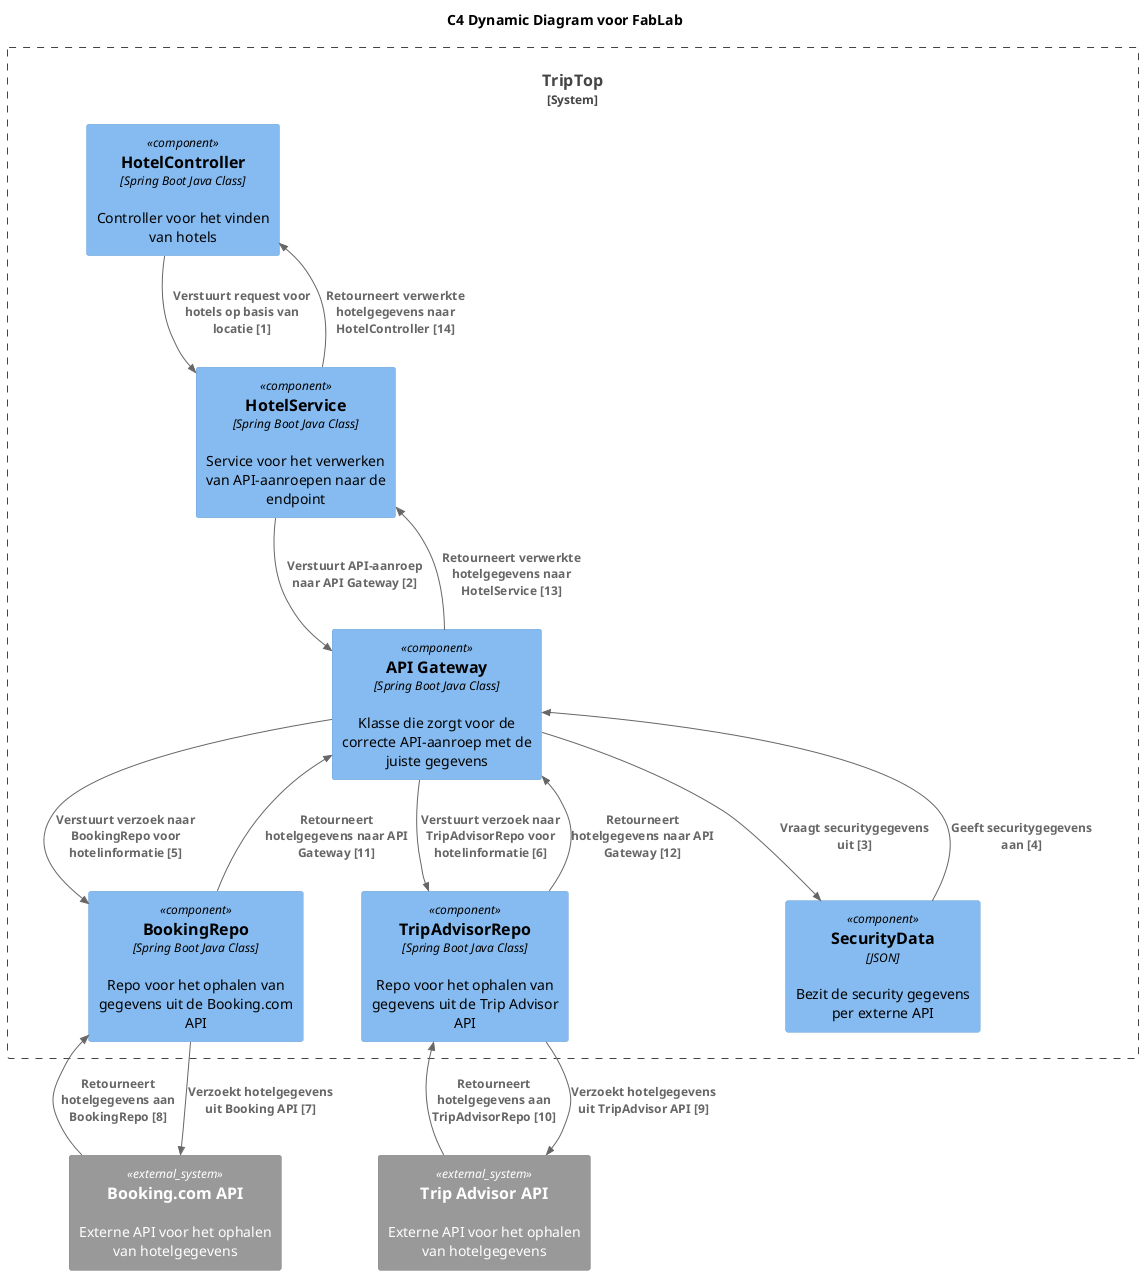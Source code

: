 @startuml
!include <C4/C4_Component>

title C4 Dynamic Diagram voor FabLab

System_Boundary(triptop_core, "TripTop") {

Component(HotelController, "HotelController", "Spring Boot Java Class", "Controller voor het vinden van hotels")
Component(HotelService, "HotelService", "Spring Boot Java Class", "Service voor het verwerken van API-aanroepen naar de endpoint")
Component(API_Gateway, "API Gateway", "Spring Boot Java Class", "Klasse die zorgt voor de correcte API-aanroep met de juiste gegevens")
Component(BookingRepo, "BookingRepo", "Spring Boot Java Class", "Repo voor het ophalen van gegevens uit de Booking.com API")
Component(TripAdvisorRepo, "TripAdvisorRepo", "Spring Boot Java Class", "Repo voor het ophalen van gegevens uit de Trip Advisor API")
Component(SecurityData, "SecurityData", "JSON", "Bezit de security gegevens per externe API")
}

System_Ext(Booking, "Booking.com API", "Externe API voor het ophalen van hotelgegevens")
System_Ext(TripAdvisor, "Trip Advisor API", "Externe API voor het ophalen van hotelgegevens")

Rel("HotelController", "HotelService", "Verstuurt request voor hotels op basis van locatie [1]")
Rel("HotelService", "API_Gateway", "Verstuurt API-aanroep naar API Gateway [2]")
Rel("API_Gateway", "SecurityData", "Vraagt securitygegevens uit [3]")
Rel("SecurityData", "API_Gateway", "Geeft securitygegevens aan [4]")
Rel("API_Gateway", "BookingRepo", "Verstuurt verzoek naar BookingRepo voor hotelinformatie [5]")
Rel("API_Gateway", "TripAdvisorRepo", "Verstuurt verzoek naar TripAdvisorRepo voor hotelinformatie [6]")
Rel("BookingRepo", "Booking", "Verzoekt hotelgegevens uit Booking API [7]")
Rel("Booking", "BookingRepo", "Retourneert hotelgegevens aan BookingRepo [8]")
Rel("TripAdvisorRepo", "TripAdvisor", "Verzoekt hotelgegevens uit TripAdvisor API [9]")
Rel("TripAdvisor", "TripAdvisorRepo", "Retourneert hotelgegevens aan TripAdvisorRepo [10]")
Rel("BookingRepo", "API_Gateway", "Retourneert hotelgegevens naar API Gateway [11]")
Rel("TripAdvisorRepo", "API_Gateway", "Retourneert hotelgegevens naar API Gateway [12]")
Rel("API_Gateway", "HotelService", "Retourneert verwerkte hotelgegevens naar HotelService [13]")
Rel("HotelService", "HotelController", "Retourneert verwerkte hotelgegevens naar HotelController [14]")
@enduml
